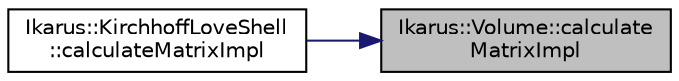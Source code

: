 digraph "Ikarus::Volume::calculateMatrixImpl"
{
 // LATEX_PDF_SIZE
  edge [fontname="Helvetica",fontsize="10",labelfontname="Helvetica",labelfontsize="10"];
  node [fontname="Helvetica",fontsize="10",shape=record];
  rankdir="RL";
  Node1 [label="Ikarus::Volume::calculate\lMatrixImpl",height=0.2,width=0.4,color="black", fillcolor="grey75", style="filled", fontcolor="black",tooltip=" "];
  Node1 -> Node2 [dir="back",color="midnightblue",fontsize="10",style="solid"];
  Node2 [label="Ikarus::KirchhoffLoveShell\l::calculateMatrixImpl",height=0.2,width=0.4,color="black", fillcolor="white", style="filled",URL="$a01281.html#aab5382fc4bf1bac0f78dbd306a6ba010",tooltip=" "];
}
